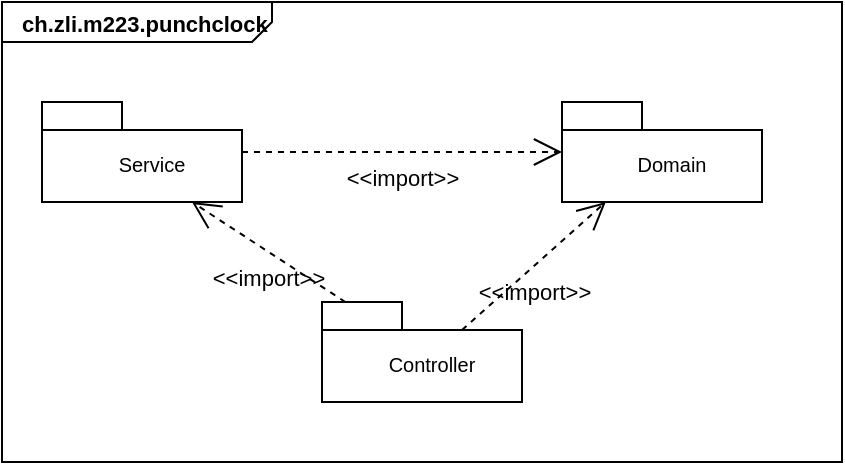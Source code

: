 <mxfile scale="4" border="0">
    <diagram id="GN6i48fRpgpDETcMnNl6" name="Page-1">
        <mxGraphModel dx="1204" dy="566" grid="1" gridSize="10" guides="1" tooltips="1" connect="1" arrows="1" fold="1" page="1" pageScale="1" pageWidth="850" pageHeight="1100" math="0" shadow="0">
            <root>
                <mxCell id="0"/>
                <mxCell id="1" parent="0"/>
                <mxCell id="20" value="&lt;p style=&quot;margin: 0px ; margin-top: 4px ; margin-left: 10px ; text-align: left&quot;&gt;&lt;span style=&quot;font-weight: 700 ; text-align: center&quot;&gt;&lt;font style=&quot;font-size: 11px&quot;&gt;ch.zli.m223.punchclock&lt;/font&gt;&lt;/span&gt;&lt;br&gt;&lt;/p&gt;" style="html=1;shape=mxgraph.sysml.package;align=left;spacingLeft=-2;verticalAlign=top;spacingTop=-3;labelX=135;html=1;overflow=fill;" vertex="1" parent="1">
                    <mxGeometry x="130" y="160" width="420" height="230" as="geometry"/>
                </mxCell>
                <mxCell id="15" value="&amp;lt;&amp;lt;import&amp;gt;&amp;gt;" style="strokeColor=inherit;fillColor=inherit;gradientColor=inherit;edgeStyle=none;endArrow=open;dashed=1;verticalAlign=top;labelBackgroundColor=none;endSize=12;html=1;" edge="1" parent="1" source="21" target="14">
                    <mxGeometry relative="1" as="geometry"/>
                </mxCell>
                <mxCell id="13" value="&lt;br&gt;Controller" style="strokeColor=inherit;fillColor=inherit;gradientColor=inherit;shape=folder;spacingLeft=10;tabWidth=40;tabHeight=14;tabPosition=left;fontSize=10;html=1;whiteSpace=wrap;" vertex="1" parent="1">
                    <mxGeometry x="290" y="310" width="100" height="50" as="geometry"/>
                </mxCell>
                <mxCell id="14" value="&lt;br&gt;Domain" style="strokeColor=inherit;fillColor=inherit;gradientColor=inherit;shape=folder;spacingLeft=10;tabWidth=40;tabHeight=14;tabPosition=left;fontSize=10;html=1;whiteSpace=wrap;" vertex="1" parent="1">
                    <mxGeometry x="410" y="210" width="100" height="50" as="geometry"/>
                </mxCell>
                <mxCell id="21" value="&lt;br&gt;Service" style="strokeColor=inherit;fillColor=inherit;gradientColor=inherit;shape=folder;spacingLeft=10;tabWidth=40;tabHeight=14;tabPosition=left;fontSize=10;html=1;whiteSpace=wrap;" vertex="1" parent="1">
                    <mxGeometry x="150" y="210" width="100" height="50" as="geometry"/>
                </mxCell>
                <mxCell id="22" value="&amp;lt;&amp;lt;import&amp;gt;&amp;gt;" style="strokeColor=inherit;fillColor=inherit;gradientColor=inherit;edgeStyle=none;endArrow=open;dashed=1;verticalAlign=top;labelBackgroundColor=none;endSize=12;html=1;exitX=0;exitY=0;exitDx=70;exitDy=14;exitPerimeter=0;" edge="1" parent="1" source="13" target="14">
                    <mxGeometry relative="1" as="geometry">
                        <mxPoint x="260" y="245" as="sourcePoint"/>
                        <mxPoint x="420" y="245" as="targetPoint"/>
                    </mxGeometry>
                </mxCell>
                <mxCell id="23" value="&amp;lt;&amp;lt;import&amp;gt;&amp;gt;" style="strokeColor=inherit;fillColor=inherit;gradientColor=inherit;edgeStyle=none;endArrow=open;dashed=1;verticalAlign=top;labelBackgroundColor=none;endSize=12;html=1;entryX=0.75;entryY=1;entryDx=0;entryDy=0;entryPerimeter=0;" edge="1" parent="1" source="13" target="21">
                    <mxGeometry relative="1" as="geometry">
                        <mxPoint x="270" y="255" as="sourcePoint"/>
                        <mxPoint x="430" y="255" as="targetPoint"/>
                    </mxGeometry>
                </mxCell>
            </root>
        </mxGraphModel>
    </diagram>
</mxfile>